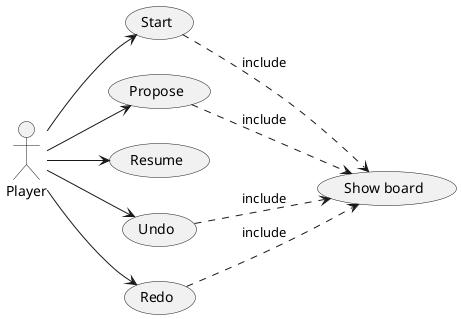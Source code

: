 @startuml mastermind_usecases
left to right direction
actor Player
usecase Start
Player --> Start
usecase Board as "Show board"
usecase Propose
Player --> Propose
usecase Resume
Player --> Resume
Start .down.> Board: include
Propose .down.> Board: include
usecase Undo
Player -down-> Undo
Undo .down.> Board: include
usecase Redo
Player -down-> Redo
Redo .down.> Board: include
@enduml

@startuml mastermind_states
state INITIAL
state IN_GAME
state OUT_GAME
state EXIT
state if_finished <<choice>>
state if_resumed <<choice>>

[*] --> INITIAL
INITIAL --> IN_GAME: Start
IN_GAME --> if_finished: Propose
IN_GAME --> if_finished: Undo
IN_GAME --> if_finished: Redo
if_finished --> IN_GAME
if_finished --> OUT_GAME: [finished]
OUT_GAME --> if_resumed: Resume
if_resumed --> INITIAL: [continued]
if_resumed --> EXIT
EXIT --> [*]
@enduml

@startuml propose_combination_usecase
state IN_GAME
state requested as " "
state allowed as " "
state error as " "
state ShowBoard as "Show board"
state winner as " "
state looser as " "
state finished as " "
state last as " "
state is_correct <<choice>>
state is_finished <<choice>>
state is_winner <<choice>>

[*] --> IN_GAME
IN_GAME --> requested: Player requests propose a combination
requested --> allowed: System requests a proposed combination
allowed --> is_correct: Player introduces a proposed combination
is_correct --> ShowBoard
is_correct --> error: [incorrect proposed combination]
note on link
  proposedCombination.colors.length != 4
  proposedCombination.colors at least one repeated
  proposedCombination.colors at least one != Color.values
end note
error --> last: System shows error
ShowBoard --> is_finished
is_finished --> is_winner: [finished]
note on link
  winner || loser
end note
is_winner --> winner: [winner]
note on link
  result.blacks = 4
end note
is_winner --> looser: [loser]
note on link
  result.blacks < 4 && attempts = 10
end note
is_finished --> last
winner --> finished: System shows winner message
looser --> finished: System shows loser message
last --> [*]: System allows Propose\nSystem allows Undo if undoable\nSystem allows Redo if redoable
finished --> [*]: System allows to resume a new game
@enduml

@startuml resume_usecase
state OUT_GAME
state INITIAL
state EXIT
state requested as " "
state allowed as " "

[*] --> OUT_GAME
OUT_GAME --> requested: Player requests to resume a new game
requested --> allowed: System requests to continue
allowed --> INITIAL: Player introduces yes
allowed --> EXIT: Player introduces no
INITIAL --> [*]
EXIT --> [*]
@enduml

@startuml start_usecase
state INITIAL
state IN_GAME
state start as " "
state ShowBoard as "Show board"
state showed as " "

[*] --> INITIAL
INITIAL --> start: Player requests to start a new game
start --> ShowBoard: System shows title message
ShowBoard --> showed
showed --> IN_GAME: System allows Propose
IN_GAME --> [*]
@enduml

@startuml show_board_usecase
state attempts_shown as " "
state combinations_shown as " "
[*] --> attempts_shown: System shows attempts
attempts_shown --> combinations_shown: System shows secret combination as "****"
combinations_shown --> [*]: System shows proposed combinations with results
@enduml

@startuml undo_usecase
state IN_GAME
state ShowBoard as "Show board"
state showed as " "
state showed1 as " "
state is_undoable <<choice>>

[*] --> IN_GAME
IN_GAME --> ShowBoard: Player requests undo
ShowBoard --> is_undoable
is_undoable --> showed: [undoable]
note on link
  attempts > 0
end note
is_undoable --> showed1
showed --> [*]: System allows Propose\nSystem allows Undo\nSystem allows Redo if redoable
showed1 --> [*]: System allows Propose\nSystem allows Redo if redoable
@enduml

@startuml redo_usecase
state IN_GAME
state ShowBoard as "Show board"
state showed as " "
state showed1 as " "
state is_undoable <<choice>>

[*] --> IN_GAME
IN_GAME --> ShowBoard: Player requests redo
ShowBoard --> is_undoable
is_undoable --> showed: [redoable]
note on link
  undo has been made previously
end note
is_undoable --> showed1
showed --> [*]: System allows Propose\nSystem allows Undo if undoable\nSystem allows Redo
showed1 --> [*]: System allows Propose\nSystem allows Undo if undoable
@enduml